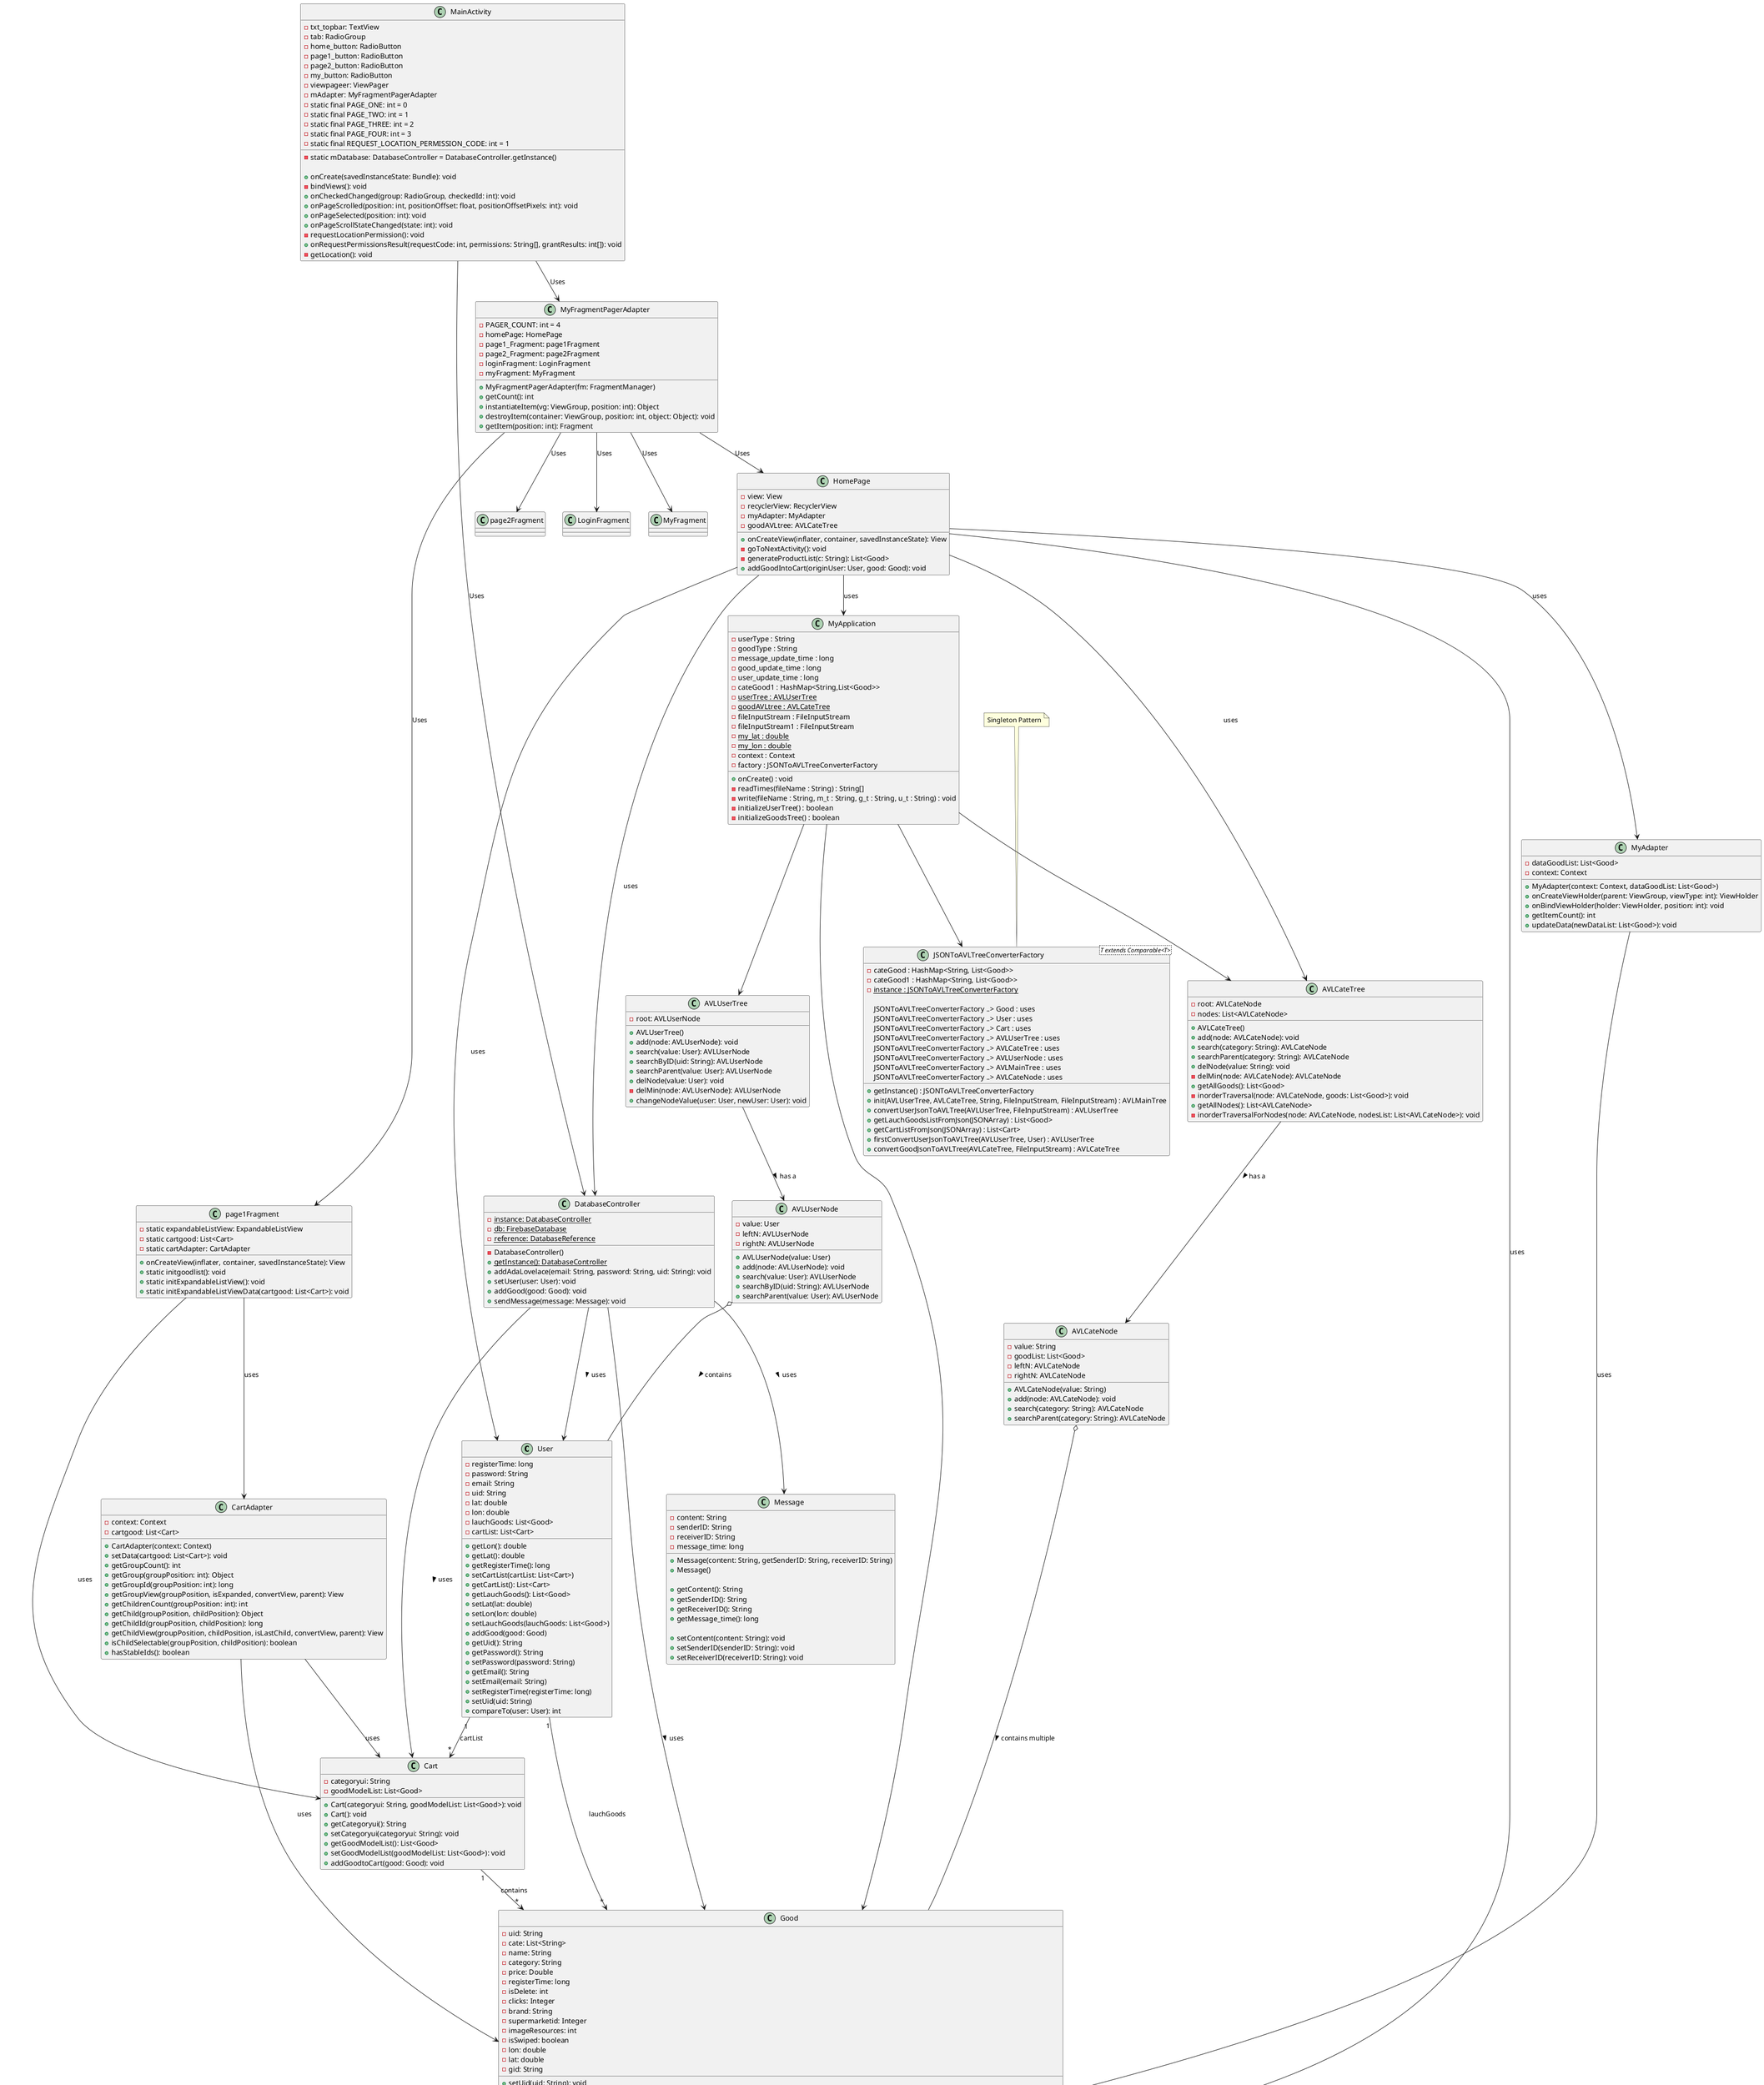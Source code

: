 @startuml
'https://plantuml.com/class-diagram

@startuml



class User {
    - registerTime: long
    - password: String
    - email: String
    - uid: String
    - lat: double
    - lon: double
    - lauchGoods: List<Good>
    - cartList: List<Cart>
    + getLon(): double
    + getLat(): double
    + getRegisterTime(): long
    + setCartList(cartList: List<Cart>)
    + getCartList(): List<Cart>
    + getLauchGoods(): List<Good>
    + setLat(lat: double)
    + setLon(lon: double)
    + setLauchGoods(lauchGoods: List<Good>)
    + addGood(good: Good)
    + getUid(): String
    + getPassword(): String
    + setPassword(password: String)
    + getEmail(): String
    + setEmail(email: String)
    + setRegisterTime(registerTime: long)
    + setUid(uid: String)
    + compareTo(user: User): int
}
class Good {
    - uid: String
    - cate: List<String>
    - name: String
    - category: String
    - price: Double
    - registerTime: long
    - isDelete: int
    - clicks: Integer
    - brand: String
    - supermarketid: Integer
    - imageResources: int
    - isSwiped: boolean
    - lon: double
    - lat: double
    - gid: String

    + setUid(uid: String): void
    + setLon(lon: double): void
    + setLat(lat: double): void
    + getUid(): String
    + getRegisterTime(): long
    + setRegisterTime(registerTime: long): void
    + getLon(): double
    + getLat(): double
    + Good(uid: String, name: String, category: String, price: Double, registerTime: long, isDelete: int, clicks: Integer, brand: String, gid: String, lon: double, lat: double): void
    + getIsDelete(): int
    + setIsDelete(isDelete: int): void
    + getCate(): List<String>
    + setCate(cate: List<String>): void
    + getName(): String
    + setName(name: String): void
    + compareTo(good: Good): int
    + getGid(): String
    + setGid(gid: String): void
    + getCategory(): String
    + setCategory(category: String): void
    + getPrice(): Double
    + setPrice(price: Double): void
    + getClicks(): Integer
    + setClicks(clicks: Integer): void
    + getBrand(): String
    + setBrand(brand: String): void
    + getSupermarketid(): Integer
    + setSupermarketid(supermarketid: Integer): void
    + getImageResources(): int
    + setImageResources(imageResources: int): void
    + setSwiped(swiped: boolean): void
    + isSwiped(): boolean
    + toString(): String
}

class Cart {
    - categoryui: String
    - goodModelList: List<Good>

    + Cart(categoryui: String, goodModelList: List<Good>): void
    + Cart(): void
    + getCategoryui(): String
    + setCategoryui(categoryui: String): void
    + getGoodModelList(): List<Good>
    + setGoodModelList(goodModelList: List<Good>): void
    + addGoodtoCart(good: Good): void
}

User "1" --> "*" Good: lauchGoods
User "1" --> "*" Cart: cartList
Cart "1" --> "*" Good: contains

class MainActivity {
    - txt_topbar: TextView
    - tab: RadioGroup
    - home_button: RadioButton
    - page1_button: RadioButton
    - page2_button: RadioButton
    - my_button: RadioButton
    - viewpageer: ViewPager
    - mAdapter: MyFragmentPagerAdapter
    - static final PAGE_ONE: int = 0
    - static final PAGE_TWO: int = 1
    - static final PAGE_THREE: int = 2
    - static final PAGE_FOUR: int = 3
    - static final REQUEST_LOCATION_PERMISSION_CODE: int = 1
    - static mDatabase: DatabaseController = DatabaseController.getInstance()

    + onCreate(savedInstanceState: Bundle): void
    - bindViews(): void
    + onCheckedChanged(group: RadioGroup, checkedId: int): void
    + onPageScrolled(position: int, positionOffset: float, positionOffsetPixels: int): void
    + onPageSelected(position: int): void
    + onPageScrollStateChanged(state: int): void
    - requestLocationPermission(): void
    + onRequestPermissionsResult(requestCode: int, permissions: String[], grantResults: int[]): void
    - getLocation(): void
}
MainActivity --> MyFragmentPagerAdapter: Uses
MainActivity --> DatabaseController: Uses
class MyFragmentPagerAdapter{
    - PAGER_COUNT: int = 4
    - homePage: HomePage
    - page1_Fragment: page1Fragment
    - page2_Fragment: page2Fragment
    - loginFragment: LoginFragment
    - myFragment: MyFragment

    + MyFragmentPagerAdapter(fm: FragmentManager)
    + getCount(): int
    + instantiateItem(vg: ViewGroup, position: int): Object
    + destroyItem(container: ViewGroup, position: int, object: Object): void
    + getItem(position: int): Fragment
}
MyFragmentPagerAdapter --> HomePage: Uses
MyFragmentPagerAdapter --> page1Fragment: Uses
MyFragmentPagerAdapter --> page2Fragment: Uses
MyFragmentPagerAdapter --> LoginFragment: Uses
MyFragmentPagerAdapter -down-> MyFragment: Uses

class HomePage{
    - view: View
    - recyclerView: RecyclerView
    - myAdapter: MyAdapter
    - goodAVLtree: AVLCateTree

    + onCreateView(inflater, container, savedInstanceState): View
    - goToNextActivity(): void
    - generateProductList(c: String): List<Good>
    + addGoodIntoCart(originUser: User, good: Good): void
}


class page1Fragment{
    - static expandableListView: ExpandableListView
    - static cartgood: List<Cart>
    - static cartAdapter: CartAdapter
    + onCreateView(inflater, container, savedInstanceState): View
    + static initgoodlist(): void
    + static initExpandableListView(): void
    + static initExpandableListViewData(cartgood: List<Cart>): void
}
class MyAdapter{
    - dataGoodList: List<Good>
    - context: Context

    + MyAdapter(context: Context, dataGoodList: List<Good>)
    + onCreateViewHolder(parent: ViewGroup, viewType: int): ViewHolder
    + onBindViewHolder(holder: ViewHolder, position: int): void
    + getItemCount(): int
    + updateData(newDataList: List<Good>): void
}
MyAdapter --> Good : uses
class AVLCateTree {
    - root: AVLCateNode
    - nodes: List<AVLCateNode>
    + AVLCateTree()
    + add(node: AVLCateNode): void
    + search(category: String): AVLCateNode
    + searchParent(category: String): AVLCateNode
    + delNode(value: String): void
    - delMin(node: AVLCateNode): AVLCateNode
    + getAllGoods(): List<Good>
    - inorderTraversal(node: AVLCateNode, goods: List<Good>): void
    + getAllNodes(): List<AVLCateNode>
    - inorderTraversalForNodes(node: AVLCateNode, nodesList: List<AVLCateNode>): void
}

class AVLCateNode {
    - value: String
    - goodList: List<Good>
    - leftN: AVLCateNode
    - rightN: AVLCateNode
    + AVLCateNode(value: String)
    + add(node: AVLCateNode): void
    + search(category: String): AVLCateNode
    + searchParent(category: String): AVLCateNode
}


AVLCateTree --> AVLCateNode: has a >
AVLCateNode o-- Good: contains multiple >
class DatabaseController {
    - instance: DatabaseController {static}
    - db: FirebaseDatabase {static}
    - reference: DatabaseReference {static}

    - DatabaseController()
    + getInstance(): DatabaseController {static}
    + addAdaLovelace(email: String, password: String, uid: String): void
    + setUser(user: User): void
    + addGood(good: Good): void
    + sendMessage(message: Message): void
}



class Message {
    - content: String
    - senderID: String
    - receiverID: String
    - message_time: long

    + Message(content: String, getSenderID: String, receiverID: String)
    + Message()

    + getContent(): String
    + getSenderID(): String
    + getReceiverID(): String
    + getMessage_time(): long

    + setContent(content: String): void
    + setSenderID(senderID: String): void
    + setReceiverID(receiverID: String): void
}

DatabaseController --> User: uses >
DatabaseController --> Good: uses >
DatabaseController --> Message: uses >
DatabaseController --> Cart: uses >

class MyApplication {
    - userType : String
    - goodType : String
    - message_update_time : long
    - good_update_time : long
    - user_update_time : long
    - cateGood1 : HashMap<String,List<Good>>
    - {static} userTree : AVLUserTree
    - {static} goodAVLtree : AVLCateTree
    - fileInputStream : FileInputStream
    - fileInputStream1 : FileInputStream
    - {static} my_lat : double
    - {static} my_lon : double
    - context : Context
    - factory : JSONToAVLTreeConverterFactory

    + onCreate() : void
    - readTimes(fileName : String) : String[]
    - write(fileName : String, m_t : String, g_t : String, u_t : String) : void
    - initializeUserTree() : boolean
    - initializeGoodsTree() : boolean
}

class AVLUserTree {
    - root: AVLUserNode
    + AVLUserTree()
    + add(node: AVLUserNode): void
    + search(value: User): AVLUserNode
    + searchByID(uid: String): AVLUserNode
    + searchParent(value: User): AVLUserNode
    + delNode(value: User): void
    - delMin(node: AVLUserNode): AVLUserNode
    + changeNodeValue(user: User, newUser: User): void
}

class AVLUserNode {
    - value: User
    - leftN: AVLUserNode
    - rightN: AVLUserNode
    + AVLUserNode(value: User)
    + add(node: AVLUserNode): void
    + search(value: User): AVLUserNode
    + searchByID(uid: String): AVLUserNode
    + searchParent(value: User): AVLUserNode
}


AVLUserTree --> AVLUserNode: has a >
AVLUserNode o-- User: contains >

class JSONToAVLTreeConverterFactory<T extends Comparable<T>> {

    + getInstance() : JSONToAVLTreeConverterFactory
    + init(AVLUserTree, AVLCateTree, String, FileInputStream, FileInputStream) : AVLMainTree
    + convertUserJsonToAVLTree(AVLUserTree, FileInputStream) : AVLUserTree
    + getLauchGoodsListFromJson(JSONArray) : List<Good>
    + getCartListFromJson(JSONArray) : List<Cart>
    + firstConvertUserJsonToAVLTree(AVLUserTree, User) : AVLUserTree
    + convertGoodJsonToAVLTree(AVLCateTree, FileInputStream) : AVLCateTree

    - cateGood : HashMap<String, List<Good>>
    - cateGood1 : HashMap<String, List<Good>>
    - instance : JSONToAVLTreeConverterFactory {static}

    JSONToAVLTreeConverterFactory ..> Good : uses
    JSONToAVLTreeConverterFactory ..> User : uses
    JSONToAVLTreeConverterFactory ..> Cart : uses
    JSONToAVLTreeConverterFactory ..> AVLUserTree : uses
    JSONToAVLTreeConverterFactory ..> AVLCateTree : uses
    JSONToAVLTreeConverterFactory ..> AVLUserNode : uses
    JSONToAVLTreeConverterFactory ..> AVLMainTree : uses
    JSONToAVLTreeConverterFactory ..> AVLCateNode : uses
}

note top of JSONToAVLTreeConverterFactory : Singleton Pattern

MyApplication --> Good
MyApplication --> AVLUserTree
MyApplication --> AVLCateTree
MyApplication --> JSONToAVLTreeConverterFactory


HomePage --> MyAdapter : uses

HomePage --> AVLCateTree : uses
HomePage --> Good : uses
HomePage --> User : uses
HomePage --> DatabaseController : uses
HomePage --> MyApplication : uses



class CartAdapter{
    - context: Context
    - cartgood: List<Cart>
    + CartAdapter(context: Context)
    + setData(cartgood: List<Cart>): void
    + getGroupCount(): int
    + getGroup(groupPosition: int): Object
    + getGroupId(groupPosition: int): long
    + getGroupView(groupPosition, isExpanded, convertView, parent): View
    + getChildrenCount(groupPosition: int): int
    + getChild(groupPosition, childPosition): Object
    + getChildId(groupPosition, childPosition): long
    + getChildView(groupPosition, childPosition, isLastChild, convertView, parent): View
    + isChildSelectable(groupPosition, childPosition): boolean
    + hasStableIds(): boolean
}

CartAdapter --> Cart : uses
CartAdapter --> Good : uses



page1Fragment --> CartAdapter : uses
page1Fragment --> Cart : uses

@enduml

class page2Fragment{
    - adapter: ContactsAdapter
    - recyclerView: RecyclerView
    - latestTime: String
    - databaseReference: DatabaseReference
    + onCreateView(inflater: LayoutInflater, container: ViewGroup, savedInstanceState: Bundle): View
}
class ContactsAdapter{
    - contacts: List<Message>
    - receiverId: String
    - timeStampStr: String
    - interactor: Interactor
    - loginUser: User
    + ContactsAdapter(interactor: Interactor)
    + onCreateViewHolder(parent: ViewGroup, viewType: int): ContactListHolder
    + onBindViewHolder(holder: ContactListHolder, position: int): void
    + getItemCount(): int
    + setContacts(contacts: List<Message>): void
    + addContact(contact: Message): void
    + deleteContact(position: int): void
}


class ContactListHolder {
    ...
}

class Message {
    ...
}

ContactsAdapter --> Message : uses
ContactsAdapter --> ContactListHolder : uses
ContactsAdapter --> User : uses
ContactsAdapter --> ContactsAdapter.Interactor : implements

class LoginFragment{
    - mAuth: FirebaseAuth
    - email: EditText
    - password: EditText
    - rootView: View
    + LoginFragment()
    + onCreate(savedInstanceState: Bundle): void
    + onCreateView(inflater: LayoutInflater, container: ViewGroup, savedInstanceState: Bundle): View
    + onStart(): void
    - goToRegistration(): void
    - loginEvent(): void
    - updateUI(user: FirebaseUser): void
    - findUserFromTree(user: FirebaseUser): com.example.myapplication.entity.User
}

class MyFragment{
    - useremail: TextView
    - logOut: TextView
    - goodsButton: Button
    - add_button: Button

    + onCreateView(inflater: LayoutInflater, container: ViewGroup, savedInstanceState: Bundle): View
    + onResume(): void
    + setUser(user: User): void
}
MyFragment --> User : uses

MyFragmentPagerAdapter --> FragmentPagerAdapter : extends
MyFragmentPagerAdapter --> FragmentManager : uses
MyFragmentPagerAdapter --> HomePage : creates & uses
MyFragmentPagerAdapter --> page1Fragment : creates & uses
MyFragmentPagerAdapter --> page2Fragment : creates & uses
MyFragmentPagerAdapter --> LoginFragment : creates & uses
MyFragmentPagerAdapter --> MyFragment : creates & uses

class DatabaseController {
    ...
}

MainActivity --> MyFragmentPagerAdapter : uses
MainActivity --> DatabaseController : uses

class addGoods extends AppCompatActivity {

    - goodAVLtree: AVLCateTree
    - avlUserTreeAVLtree: AVLUserTree
    - loginUser: User

    + onCreate(savedInstanceState: Bundle): void
    + insert(eachGood: Good): void
    + onOptionsItemSelected(item: MenuItem): boolean
}

class ChatActivity extends AppCompatActivity {

    - message: EditText
    - recyclerView: RecyclerView
    - send: Button
    - adapter: ChatAdapter
    - time: String
    - messageList: List<Message>
    - receiverId: String
    - senderId: String
    - content: String

    + onBackPressed(): void
    + onCreate(savedInstanceState: Bundle): void
    - getData(receiverIdS: String): List<Message>

}

class ChatAdapter {
    - loginUser: User
    - messages: List<Message>
    - timeStampStr: String
    - OUTGOING: int = 2 {static}
    - INCOMING: int = 1 {static}

    + ChatAdapter(messages: List<Message>)
    + ChatAdapter()
    + onCreateViewHolder(parent: ViewGroup, viewType: int): ChatViewHolder
    + onBindViewHolder(holder: ChatViewHolder, position: int): void
    + getItemCount(): int
    + getItemViewType(position: int): int
    + setChatMessages(messages: List<Message>): void
    + addMessage(message: Message): void
    + deleteMessage(position: int): void

}
ChatAdapter --> User: uses
ChatAdapter --> Message: uses


ChatActivity --> ChatAdapter: uses
ChatActivity --> Message: uses

class ContactsActivity  {

    - adapter: ContactsAdapter
    - recyclerView: RecyclerView
    - latestTime: String
    - databaseReference: DatabaseReference
    - loginUser: User = LoginFragment.loginUser

    + onCreate(savedInstanceState: Bundle): void

}
ContactsActivity --> ContactsAdapter: uses

ContactsActivity --> DatabaseReference: uses
ContactsActivity --> LoginFragment: uses
ContactsActivity --> Message: uses

class GoodDetailsActivity{
        - uID: String
        + onCreate(savedInstanceState: Bundle): void
        }

    class AVLTreeToJSONConverter {
            + convertTreeToJSON(AVLUserTree, AVLCateTree): JSONObject
            + writeJSONToFile(JSONObject, Context): void
            + buildUsersJSON(AVLUserTree): JSONObject
            + buildUserJSON(User): JSONObject
            + buildGoodsArray(List<Good>): JSONArray
            + buildGoodJSON(Good): JSONObject
            + buildCartsArray(List<Cart>): JSONArray
            + buildGoodsJSON(AVLCateTree): JSONObject
            - getAllUserNodes(AVLUserNode, List<AVLUserNode>): List<AVLUserNode>
        }

        class AVLUserNode extends AVLNode {
            +value: User
            +leftN: AVLUserNode
            +rightN: AVLUserNode
            +search(User): AVLUserNode
            +searchByID(String): AVLUserNode
            +searchParent(User): AVLUserNode
            +getLHeight(): int
            +getRHeight(): int
            +getHeight(): int
            +leftRotate(): void
            +rightRotate(): void
            +add(AVLUserNode): void
        }

        AVLUserNode o--> User : contains

class AVLNode<T> {
    + value: T
    + leftN: AVLNode<T>
    + rightN: AVLNode<T>
    + AVLNode(T value)
    + search(T val): AVLNode
    + searchParent(T val): AVLNode
    + midOrder(): void
    + getLHeight(): int
    + getRHeight(): int
    + getHeight(): int
    + leftRotate(): void
    + rightRotate(): void
    + add(AVLNode<T> node): void
}

        class AVLCateNode extends AVLNode {
            +value: String
            -leftN: AVLCateNode
            -rightN: AVLCateNode
            +goodList: List<Good>
            +search(String): AVLCateNode
            +searchParent(String): AVLCateNode
            +midOrder(): void
            +getLHeight(): int
            +getRHeight(): int
            +getHeight(): int
            +leftRotate(): void
            +rightRotate(): void
            +add(AVLCateNode): void
            +toString(): String
        }

        AVLCateNode o--> Good : contains multiple

        AVLTreeToJSONConverter --> AVLUserTree : uses
        AVLTreeToJSONConverter --> AVLUserNode : uses
        AVLTreeToJSONConverter --> AVLCateTree : uses
        AVLTreeToJSONConverter --> AVLCateNode : uses
        AVLTreeToJSONConverter --> User : uses
        AVLTreeToJSONConverter --> Good : uses
        AVLTreeToJSONConverter --> Cart : uses
        AVLCateTree --> AVLCateNode : contains
        AVLUserTree --> AVLUserNode : contains
        AVLUserNode --> User : references
GoodDetailsActivity --> AVLTreeToJSONConverter : uses
GoodDetailsActivity --> AVLCateTree : uses
GoodDetailsActivity --> AVLUserTree : uses
GoodDetailsActivity --> MyApplication : accesses
GoodDetailsActivity --> ChatActivity : navigates to

class RegisterActivity {
    - email: EditText
    - password: EditText
    - user: User

    + onCreate(savedInstanceState: Bundle): void
    + signup(): void
    + upload(): void
    + goToNextActivity(): void
}

RegisterActivity --> User: Uses
RegisterActivity --> DatabaseController: Uses



class SearchActivity {
    - tokenizer : SearchTokenizer
    - parser : Parser
    - queryAttributes : ArrayList<Exp>
    - goodSourceList : List<Good>
    - searchResultList : List<Good>
    - recyclerView : RecyclerView
    - emptyDataLayout : LinearLayout
    - adapter : MyAdapter
    + static goodAVLtree : AVLCateTree
    + onCreate(savedInstanceState : Bundle) : void
    - sortGoodsByPriceDescending() : void
    - sortGoodsByPrice() : void
    - filterGoodsByPriceRange(minPrice : double, maxPrice : double) : void
    - executeQuery() : List<Good>
    - updateSearchGoods(results : List<Good>) : void
}

class SearchTokenizer implements Tokenizer {
    - buffer : String
    - index : int
    - currentToken : Token
    - TOKEN_NAME : String {static}
    - TOKEN_PRICE : String {static}
    - TOKEN_CLICKS : String {static}
    - TOKEN_BRAND : String {static}
    - TOKEN_CATEGORY : String {static}
    - TOKEN_LOCATION : String {static}
    - whiteSpaces : char[] {static}
    - validComparator : String[]
    + SearchTokenizer(buffer : String)
    + hasNext() : boolean
    + current() : Token
    + next() : void
    + getBuffer() : String
    + getIndex() : int
    + getCurrentToken() : Token
    + isANumber(str : String) : boolean {static}
    - validateToken(token : Token) : void
}

class Tokenizer {
    + hasNext() : boolean
    + current() : Token
    + next() : void
}
class Token {
    - token : String
    - type : Type
    + Token(token : String, type : Type)
    + getToken() : String
    + getType() : Type
    + toString() : String
    + equals(o : Object) : boolean
    + hashCode() : int

    enum Type {
        PRICE
        CLICKS
        CATEGORY
        BRAND
        NAME
        LOCATION
    }

    Token --> Type : Has a
}
SearchTokenizer --> Token : Uses
class Parser {

    - goodAVLtree : AVLCateTree {static}
    - engine : JexlEngine
    - context : JexlContext
    - searchTokenizer : SearchTokenizer
    - queryAttributes : ArrayList<Exp>
    - goodSourceList : List<Good>
    - searchResultList : ArrayList<Good>

    +Parser(searchTokenizer : SearchTokenizer)
    +parseExp() : void
    +getQueryAttributes() : ArrayList<Exp>

}
Parser --> SearchTokenizer : Uses
Parser --> Exp : Uses
Parser --> CategoryExp : Uses
Parser --> BrandExp : Uses
Parser --> PriceExp : Uses
Parser --> NameExp : Uses
Parser --> ClicksExp : Uses
class Exp {
    +abstract evaluate(context: JexlContext): boolean
}

class ClicksExp extends Exp {
    -comparator: String
    -clicks: String
    +ClicksExp(clicks: String)
    +evaluate(context: JexlContext): boolean
    +getComparator(): String
    +getClicks(): String
}

class PriceExp extends Exp {
    -comparator: String
    -price: String
    +PriceExp(price: String)
    +evaluate(context: JexlContext): boolean
    +getComparator(): String
    +getPrice(): String
}

class CategoryExp extends Exp {
    -category: String
    +CategoryExp(category: String)
    +evaluate(context: JexlContext): boolean
    +getCategory(): String
}

class BrandExp extends Exp {
    -brand: String
    +BrandExp(brand: String)
    +evaluate(context: JexlContext): boolean
    +getBrand(): String
}

class NameExp extends Exp {
    -name: String
    +NameExp(name: String)
    +evaluate(context: JexlContext): boolean
    +getName(): String
}

SearchActivity *-- SearchTokenizer
SearchActivity *-- Parser
SearchActivity *-- Exp
SearchActivity *-- Good
SearchActivity *-- MyAdapter
SearchActivity *-- AVLCateTree
SearchActivity *-- AVLCateNode
ClicksExp --|> Exp
PriceExp --|> Exp
CategoryExp --|> Exp
BrandExp --|> Exp
NameExp --|> Exp


@enduml
@enduml


